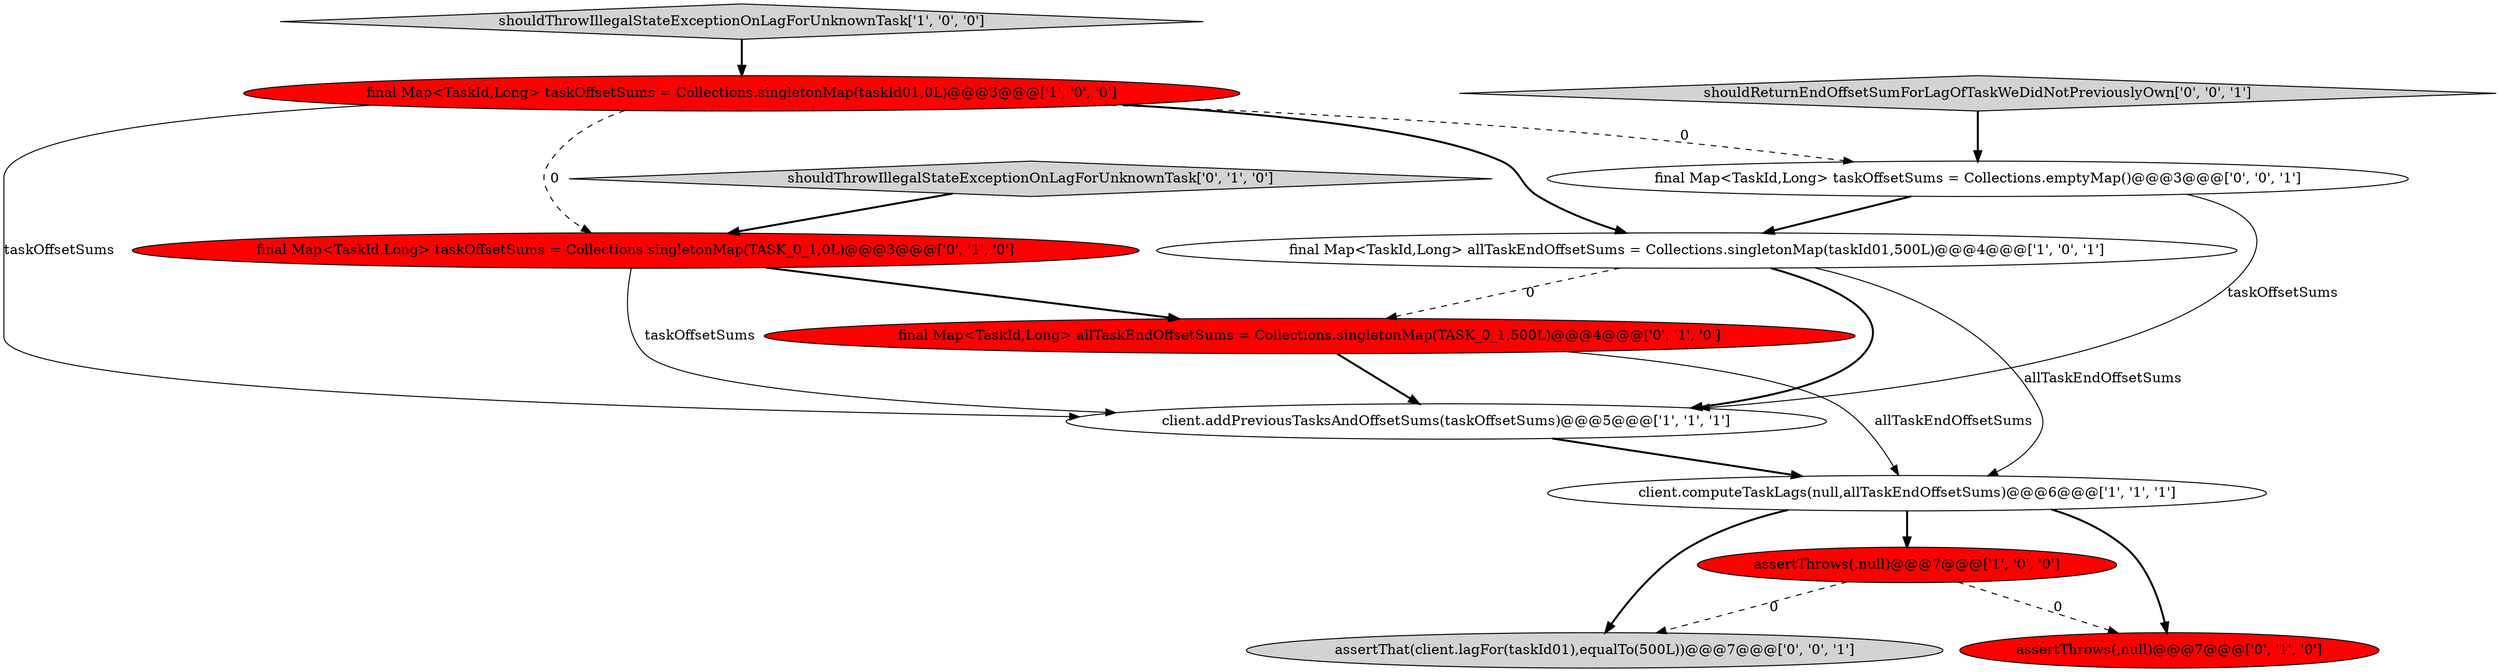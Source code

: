 digraph {
8 [style = filled, label = "final Map<TaskId,Long> taskOffsetSums = Collections.singletonMap(TASK_0_1,0L)@@@3@@@['0', '1', '0']", fillcolor = red, shape = ellipse image = "AAA1AAABBB2BBB"];
2 [style = filled, label = "shouldThrowIllegalStateExceptionOnLagForUnknownTask['1', '0', '0']", fillcolor = lightgray, shape = diamond image = "AAA0AAABBB1BBB"];
1 [style = filled, label = "assertThrows(,null)@@@7@@@['1', '0', '0']", fillcolor = red, shape = ellipse image = "AAA1AAABBB1BBB"];
3 [style = filled, label = "final Map<TaskId,Long> allTaskEndOffsetSums = Collections.singletonMap(taskId01,500L)@@@4@@@['1', '0', '1']", fillcolor = white, shape = ellipse image = "AAA0AAABBB1BBB"];
0 [style = filled, label = "client.addPreviousTasksAndOffsetSums(taskOffsetSums)@@@5@@@['1', '1', '1']", fillcolor = white, shape = ellipse image = "AAA0AAABBB1BBB"];
12 [style = filled, label = "assertThat(client.lagFor(taskId01),equalTo(500L))@@@7@@@['0', '0', '1']", fillcolor = lightgray, shape = ellipse image = "AAA0AAABBB3BBB"];
11 [style = filled, label = "shouldReturnEndOffsetSumForLagOfTaskWeDidNotPreviouslyOwn['0', '0', '1']", fillcolor = lightgray, shape = diamond image = "AAA0AAABBB3BBB"];
10 [style = filled, label = "final Map<TaskId,Long> taskOffsetSums = Collections.emptyMap()@@@3@@@['0', '0', '1']", fillcolor = white, shape = ellipse image = "AAA0AAABBB3BBB"];
6 [style = filled, label = "assertThrows(,null)@@@7@@@['0', '1', '0']", fillcolor = red, shape = ellipse image = "AAA1AAABBB2BBB"];
9 [style = filled, label = "final Map<TaskId,Long> allTaskEndOffsetSums = Collections.singletonMap(TASK_0_1,500L)@@@4@@@['0', '1', '0']", fillcolor = red, shape = ellipse image = "AAA1AAABBB2BBB"];
7 [style = filled, label = "shouldThrowIllegalStateExceptionOnLagForUnknownTask['0', '1', '0']", fillcolor = lightgray, shape = diamond image = "AAA0AAABBB2BBB"];
5 [style = filled, label = "client.computeTaskLags(null,allTaskEndOffsetSums)@@@6@@@['1', '1', '1']", fillcolor = white, shape = ellipse image = "AAA0AAABBB1BBB"];
4 [style = filled, label = "final Map<TaskId,Long> taskOffsetSums = Collections.singletonMap(taskId01,0L)@@@3@@@['1', '0', '0']", fillcolor = red, shape = ellipse image = "AAA1AAABBB1BBB"];
10->0 [style = solid, label="taskOffsetSums"];
4->3 [style = bold, label=""];
9->0 [style = bold, label=""];
8->0 [style = solid, label="taskOffsetSums"];
10->3 [style = bold, label=""];
7->8 [style = bold, label=""];
2->4 [style = bold, label=""];
3->0 [style = bold, label=""];
4->0 [style = solid, label="taskOffsetSums"];
1->12 [style = dashed, label="0"];
5->1 [style = bold, label=""];
5->6 [style = bold, label=""];
5->12 [style = bold, label=""];
3->9 [style = dashed, label="0"];
11->10 [style = bold, label=""];
1->6 [style = dashed, label="0"];
4->8 [style = dashed, label="0"];
8->9 [style = bold, label=""];
3->5 [style = solid, label="allTaskEndOffsetSums"];
4->10 [style = dashed, label="0"];
9->5 [style = solid, label="allTaskEndOffsetSums"];
0->5 [style = bold, label=""];
}
